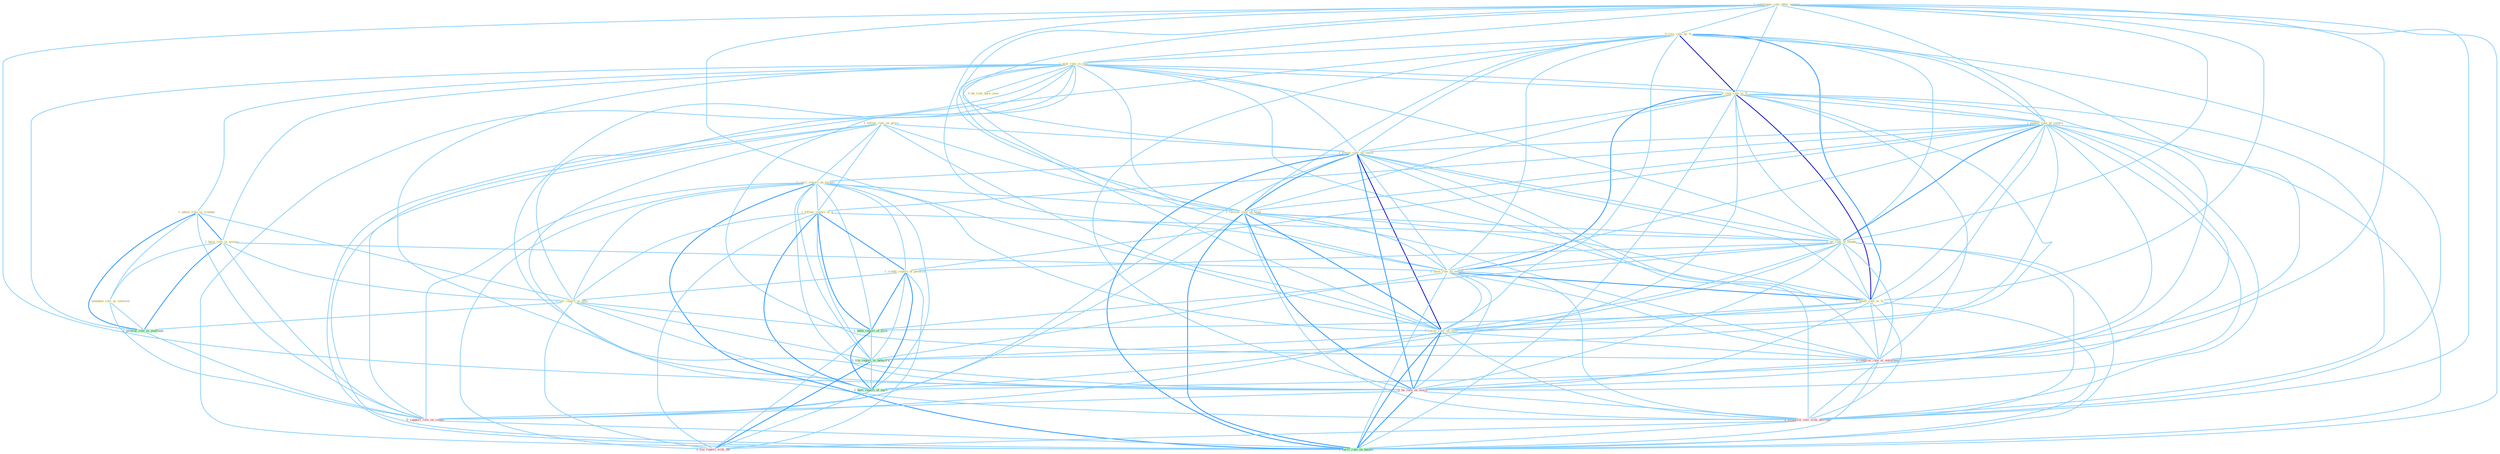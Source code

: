 Graph G{ 
    node
    [shape=polygon,style=filled,width=.5,height=.06,color="#BDFCC9",fixedsize=true,fontsize=4,
    fontcolor="#2f4f4f"];
    {node
    [color="#ffffe0", fontcolor="#8b7d6b"] "1_entitynam_rate_after_expens " "0_rais_rate_by_% " "1_post_rate_in_year " "1_admit_role_in_scandal " "0_rais_rate_to_% " "1_expect_rate_of_return " "1_follow_rule_on_price " "0_be_risk_dure_year " "1_lower_rate_on_stock " "1_carri_report_on_factori " "1_follow_report_of_a " "1_review_rate_on_bond " "1_hit_rate_of_leader " "1_have_role_in_assess " "0_have_rate_to_extent " "1_credit_report_of_genocid " "1_abandon_role_as_investor " "0_tell_report_in_offic " "0_boost_rate_to_% " "1_lower_rate_on_issu "}
{node [color="#fff0f5", fontcolor="#b22222"] "0_confirm_rate_at_entitynam " "0_ha_rate_on_morn " "0_support_role_on_condit " "0_establish_rate_with_descend " "0_file_report_with_the "}
edge [color="#B0E2FF"];

	"1_entitynam_rate_after_expens " -- "0_rais_rate_by_% " [w="1", color="#87cefa" ];
	"1_entitynam_rate_after_expens " -- "1_post_rate_in_year " [w="1", color="#87cefa" ];
	"1_entitynam_rate_after_expens " -- "0_rais_rate_to_% " [w="1", color="#87cefa" ];
	"1_entitynam_rate_after_expens " -- "1_expect_rate_of_return " [w="1", color="#87cefa" ];
	"1_entitynam_rate_after_expens " -- "1_lower_rate_on_stock " [w="1", color="#87cefa" ];
	"1_entitynam_rate_after_expens " -- "1_review_rate_on_bond " [w="1", color="#87cefa" ];
	"1_entitynam_rate_after_expens " -- "1_hit_rate_of_leader " [w="1", color="#87cefa" ];
	"1_entitynam_rate_after_expens " -- "0_have_rate_to_extent " [w="1", color="#87cefa" ];
	"1_entitynam_rate_after_expens " -- "0_boost_rate_to_% " [w="1", color="#87cefa" ];
	"1_entitynam_rate_after_expens " -- "1_lower_rate_on_issu " [w="1", color="#87cefa" ];
	"1_entitynam_rate_after_expens " -- "0_confirm_rate_at_entitynam " [w="1", color="#87cefa" ];
	"1_entitynam_rate_after_expens " -- "0_ha_rate_on_morn " [w="1", color="#87cefa" ];
	"1_entitynam_rate_after_expens " -- "0_establish_rate_with_descend " [w="1", color="#87cefa" ];
	"1_entitynam_rate_after_expens " -- "1_carri_rate_on_balanc " [w="1", color="#87cefa" ];
	"0_rais_rate_by_% " -- "1_post_rate_in_year " [w="1", color="#87cefa" ];
	"0_rais_rate_by_% " -- "0_rais_rate_to_% " [w="3", color="#0000cd" , len=0.6];
	"0_rais_rate_by_% " -- "1_expect_rate_of_return " [w="1", color="#87cefa" ];
	"0_rais_rate_by_% " -- "1_lower_rate_on_stock " [w="1", color="#87cefa" ];
	"0_rais_rate_by_% " -- "1_review_rate_on_bond " [w="1", color="#87cefa" ];
	"0_rais_rate_by_% " -- "1_hit_rate_of_leader " [w="1", color="#87cefa" ];
	"0_rais_rate_by_% " -- "0_have_rate_to_extent " [w="1", color="#87cefa" ];
	"0_rais_rate_by_% " -- "0_boost_rate_to_% " [w="2", color="#1e90ff" , len=0.8];
	"0_rais_rate_by_% " -- "1_lower_rate_on_issu " [w="1", color="#87cefa" ];
	"0_rais_rate_by_% " -- "0_confirm_rate_at_entitynam " [w="1", color="#87cefa" ];
	"0_rais_rate_by_% " -- "0_ha_rate_on_morn " [w="1", color="#87cefa" ];
	"0_rais_rate_by_% " -- "0_establish_rate_with_descend " [w="1", color="#87cefa" ];
	"0_rais_rate_by_% " -- "1_carri_rate_on_balanc " [w="1", color="#87cefa" ];
	"1_post_rate_in_year " -- "1_admit_role_in_scandal " [w="1", color="#87cefa" ];
	"1_post_rate_in_year " -- "0_rais_rate_to_% " [w="1", color="#87cefa" ];
	"1_post_rate_in_year " -- "1_expect_rate_of_return " [w="1", color="#87cefa" ];
	"1_post_rate_in_year " -- "0_be_risk_dure_year " [w="1", color="#87cefa" ];
	"1_post_rate_in_year " -- "1_lower_rate_on_stock " [w="1", color="#87cefa" ];
	"1_post_rate_in_year " -- "1_review_rate_on_bond " [w="1", color="#87cefa" ];
	"1_post_rate_in_year " -- "1_hit_rate_of_leader " [w="1", color="#87cefa" ];
	"1_post_rate_in_year " -- "1_have_role_in_assess " [w="1", color="#87cefa" ];
	"1_post_rate_in_year " -- "0_have_rate_to_extent " [w="1", color="#87cefa" ];
	"1_post_rate_in_year " -- "0_tell_report_in_offic " [w="1", color="#87cefa" ];
	"1_post_rate_in_year " -- "0_boost_rate_to_% " [w="1", color="#87cefa" ];
	"1_post_rate_in_year " -- "1_lower_rate_on_issu " [w="1", color="#87cefa" ];
	"1_post_rate_in_year " -- "0_confirm_rate_at_entitynam " [w="1", color="#87cefa" ];
	"1_post_rate_in_year " -- "1_portrai_role_in_yearnum " [w="1", color="#87cefa" ];
	"1_post_rate_in_year " -- "0_ha_rate_on_morn " [w="1", color="#87cefa" ];
	"1_post_rate_in_year " -- "0_establish_rate_with_descend " [w="1", color="#87cefa" ];
	"1_post_rate_in_year " -- "1_carri_rate_on_balanc " [w="1", color="#87cefa" ];
	"1_admit_role_in_scandal " -- "1_have_role_in_assess " [w="2", color="#1e90ff" , len=0.8];
	"1_admit_role_in_scandal " -- "1_abandon_role_as_investor " [w="1", color="#87cefa" ];
	"1_admit_role_in_scandal " -- "0_tell_report_in_offic " [w="1", color="#87cefa" ];
	"1_admit_role_in_scandal " -- "1_portrai_role_in_yearnum " [w="2", color="#1e90ff" , len=0.8];
	"1_admit_role_in_scandal " -- "0_support_role_on_condit " [w="1", color="#87cefa" ];
	"0_rais_rate_to_% " -- "1_expect_rate_of_return " [w="1", color="#87cefa" ];
	"0_rais_rate_to_% " -- "1_lower_rate_on_stock " [w="1", color="#87cefa" ];
	"0_rais_rate_to_% " -- "1_review_rate_on_bond " [w="1", color="#87cefa" ];
	"0_rais_rate_to_% " -- "1_hit_rate_of_leader " [w="1", color="#87cefa" ];
	"0_rais_rate_to_% " -- "0_have_rate_to_extent " [w="2", color="#1e90ff" , len=0.8];
	"0_rais_rate_to_% " -- "0_boost_rate_to_% " [w="3", color="#0000cd" , len=0.6];
	"0_rais_rate_to_% " -- "1_lower_rate_on_issu " [w="1", color="#87cefa" ];
	"0_rais_rate_to_% " -- "0_confirm_rate_at_entitynam " [w="1", color="#87cefa" ];
	"0_rais_rate_to_% " -- "1_file_report_to_network " [w="1", color="#87cefa" ];
	"0_rais_rate_to_% " -- "0_ha_rate_on_morn " [w="1", color="#87cefa" ];
	"0_rais_rate_to_% " -- "0_establish_rate_with_descend " [w="1", color="#87cefa" ];
	"0_rais_rate_to_% " -- "1_carri_rate_on_balanc " [w="1", color="#87cefa" ];
	"1_expect_rate_of_return " -- "1_lower_rate_on_stock " [w="1", color="#87cefa" ];
	"1_expect_rate_of_return " -- "1_follow_report_of_a " [w="1", color="#87cefa" ];
	"1_expect_rate_of_return " -- "1_review_rate_on_bond " [w="1", color="#87cefa" ];
	"1_expect_rate_of_return " -- "1_hit_rate_of_leader " [w="2", color="#1e90ff" , len=0.8];
	"1_expect_rate_of_return " -- "0_have_rate_to_extent " [w="1", color="#87cefa" ];
	"1_expect_rate_of_return " -- "1_credit_report_of_genocid " [w="1", color="#87cefa" ];
	"1_expect_rate_of_return " -- "0_boost_rate_to_% " [w="1", color="#87cefa" ];
	"1_expect_rate_of_return " -- "1_lower_rate_on_issu " [w="1", color="#87cefa" ];
	"1_expect_rate_of_return " -- "0_confirm_rate_at_entitynam " [w="1", color="#87cefa" ];
	"1_expect_rate_of_return " -- "1_been_report_of_firm " [w="1", color="#87cefa" ];
	"1_expect_rate_of_return " -- "0_ha_rate_on_morn " [w="1", color="#87cefa" ];
	"1_expect_rate_of_return " -- "1_hurt_report_of_earn " [w="1", color="#87cefa" ];
	"1_expect_rate_of_return " -- "0_establish_rate_with_descend " [w="1", color="#87cefa" ];
	"1_expect_rate_of_return " -- "1_carri_rate_on_balanc " [w="1", color="#87cefa" ];
	"1_follow_rule_on_price " -- "1_lower_rate_on_stock " [w="1", color="#87cefa" ];
	"1_follow_rule_on_price " -- "1_carri_report_on_factori " [w="1", color="#87cefa" ];
	"1_follow_rule_on_price " -- "1_follow_report_of_a " [w="1", color="#87cefa" ];
	"1_follow_rule_on_price " -- "1_review_rate_on_bond " [w="1", color="#87cefa" ];
	"1_follow_rule_on_price " -- "1_lower_rate_on_issu " [w="1", color="#87cefa" ];
	"1_follow_rule_on_price " -- "0_ha_rate_on_morn " [w="1", color="#87cefa" ];
	"1_follow_rule_on_price " -- "0_support_role_on_condit " [w="1", color="#87cefa" ];
	"1_follow_rule_on_price " -- "1_carri_rate_on_balanc " [w="1", color="#87cefa" ];
	"1_lower_rate_on_stock " -- "1_carri_report_on_factori " [w="1", color="#87cefa" ];
	"1_lower_rate_on_stock " -- "1_review_rate_on_bond " [w="2", color="#1e90ff" , len=0.8];
	"1_lower_rate_on_stock " -- "1_hit_rate_of_leader " [w="1", color="#87cefa" ];
	"1_lower_rate_on_stock " -- "0_have_rate_to_extent " [w="1", color="#87cefa" ];
	"1_lower_rate_on_stock " -- "0_boost_rate_to_% " [w="1", color="#87cefa" ];
	"1_lower_rate_on_stock " -- "1_lower_rate_on_issu " [w="3", color="#0000cd" , len=0.6];
	"1_lower_rate_on_stock " -- "0_confirm_rate_at_entitynam " [w="1", color="#87cefa" ];
	"1_lower_rate_on_stock " -- "0_ha_rate_on_morn " [w="2", color="#1e90ff" , len=0.8];
	"1_lower_rate_on_stock " -- "0_support_role_on_condit " [w="1", color="#87cefa" ];
	"1_lower_rate_on_stock " -- "0_establish_rate_with_descend " [w="1", color="#87cefa" ];
	"1_lower_rate_on_stock " -- "1_carri_rate_on_balanc " [w="2", color="#1e90ff" , len=0.8];
	"1_carri_report_on_factori " -- "1_follow_report_of_a " [w="1", color="#87cefa" ];
	"1_carri_report_on_factori " -- "1_review_rate_on_bond " [w="1", color="#87cefa" ];
	"1_carri_report_on_factori " -- "1_credit_report_of_genocid " [w="1", color="#87cefa" ];
	"1_carri_report_on_factori " -- "0_tell_report_in_offic " [w="1", color="#87cefa" ];
	"1_carri_report_on_factori " -- "1_lower_rate_on_issu " [w="1", color="#87cefa" ];
	"1_carri_report_on_factori " -- "1_been_report_of_firm " [w="1", color="#87cefa" ];
	"1_carri_report_on_factori " -- "1_file_report_to_network " [w="1", color="#87cefa" ];
	"1_carri_report_on_factori " -- "0_ha_rate_on_morn " [w="1", color="#87cefa" ];
	"1_carri_report_on_factori " -- "1_hurt_report_of_earn " [w="1", color="#87cefa" ];
	"1_carri_report_on_factori " -- "0_support_role_on_condit " [w="1", color="#87cefa" ];
	"1_carri_report_on_factori " -- "1_carri_rate_on_balanc " [w="2", color="#1e90ff" , len=0.8];
	"1_carri_report_on_factori " -- "0_file_report_with_the " [w="1", color="#87cefa" ];
	"1_follow_report_of_a " -- "1_hit_rate_of_leader " [w="1", color="#87cefa" ];
	"1_follow_report_of_a " -- "1_credit_report_of_genocid " [w="2", color="#1e90ff" , len=0.8];
	"1_follow_report_of_a " -- "0_tell_report_in_offic " [w="1", color="#87cefa" ];
	"1_follow_report_of_a " -- "1_been_report_of_firm " [w="2", color="#1e90ff" , len=0.8];
	"1_follow_report_of_a " -- "1_file_report_to_network " [w="1", color="#87cefa" ];
	"1_follow_report_of_a " -- "1_hurt_report_of_earn " [w="2", color="#1e90ff" , len=0.8];
	"1_follow_report_of_a " -- "0_file_report_with_the " [w="1", color="#87cefa" ];
	"1_review_rate_on_bond " -- "1_hit_rate_of_leader " [w="1", color="#87cefa" ];
	"1_review_rate_on_bond " -- "0_have_rate_to_extent " [w="1", color="#87cefa" ];
	"1_review_rate_on_bond " -- "0_boost_rate_to_% " [w="1", color="#87cefa" ];
	"1_review_rate_on_bond " -- "1_lower_rate_on_issu " [w="2", color="#1e90ff" , len=0.8];
	"1_review_rate_on_bond " -- "0_confirm_rate_at_entitynam " [w="1", color="#87cefa" ];
	"1_review_rate_on_bond " -- "0_ha_rate_on_morn " [w="2", color="#1e90ff" , len=0.8];
	"1_review_rate_on_bond " -- "0_support_role_on_condit " [w="1", color="#87cefa" ];
	"1_review_rate_on_bond " -- "0_establish_rate_with_descend " [w="1", color="#87cefa" ];
	"1_review_rate_on_bond " -- "1_carri_rate_on_balanc " [w="2", color="#1e90ff" , len=0.8];
	"1_hit_rate_of_leader " -- "0_have_rate_to_extent " [w="1", color="#87cefa" ];
	"1_hit_rate_of_leader " -- "1_credit_report_of_genocid " [w="1", color="#87cefa" ];
	"1_hit_rate_of_leader " -- "0_boost_rate_to_% " [w="1", color="#87cefa" ];
	"1_hit_rate_of_leader " -- "1_lower_rate_on_issu " [w="1", color="#87cefa" ];
	"1_hit_rate_of_leader " -- "0_confirm_rate_at_entitynam " [w="1", color="#87cefa" ];
	"1_hit_rate_of_leader " -- "1_been_report_of_firm " [w="1", color="#87cefa" ];
	"1_hit_rate_of_leader " -- "0_ha_rate_on_morn " [w="1", color="#87cefa" ];
	"1_hit_rate_of_leader " -- "1_hurt_report_of_earn " [w="1", color="#87cefa" ];
	"1_hit_rate_of_leader " -- "0_establish_rate_with_descend " [w="1", color="#87cefa" ];
	"1_hit_rate_of_leader " -- "1_carri_rate_on_balanc " [w="1", color="#87cefa" ];
	"1_have_role_in_assess " -- "0_have_rate_to_extent " [w="1", color="#87cefa" ];
	"1_have_role_in_assess " -- "1_abandon_role_as_investor " [w="1", color="#87cefa" ];
	"1_have_role_in_assess " -- "0_tell_report_in_offic " [w="1", color="#87cefa" ];
	"1_have_role_in_assess " -- "1_portrai_role_in_yearnum " [w="2", color="#1e90ff" , len=0.8];
	"1_have_role_in_assess " -- "0_support_role_on_condit " [w="1", color="#87cefa" ];
	"0_have_rate_to_extent " -- "0_boost_rate_to_% " [w="2", color="#1e90ff" , len=0.8];
	"0_have_rate_to_extent " -- "1_lower_rate_on_issu " [w="1", color="#87cefa" ];
	"0_have_rate_to_extent " -- "0_confirm_rate_at_entitynam " [w="1", color="#87cefa" ];
	"0_have_rate_to_extent " -- "1_file_report_to_network " [w="1", color="#87cefa" ];
	"0_have_rate_to_extent " -- "0_ha_rate_on_morn " [w="1", color="#87cefa" ];
	"0_have_rate_to_extent " -- "0_establish_rate_with_descend " [w="1", color="#87cefa" ];
	"0_have_rate_to_extent " -- "1_carri_rate_on_balanc " [w="1", color="#87cefa" ];
	"1_credit_report_of_genocid " -- "0_tell_report_in_offic " [w="1", color="#87cefa" ];
	"1_credit_report_of_genocid " -- "1_been_report_of_firm " [w="2", color="#1e90ff" , len=0.8];
	"1_credit_report_of_genocid " -- "1_file_report_to_network " [w="1", color="#87cefa" ];
	"1_credit_report_of_genocid " -- "1_hurt_report_of_earn " [w="2", color="#1e90ff" , len=0.8];
	"1_credit_report_of_genocid " -- "0_file_report_with_the " [w="1", color="#87cefa" ];
	"1_abandon_role_as_investor " -- "1_portrai_role_in_yearnum " [w="1", color="#87cefa" ];
	"1_abandon_role_as_investor " -- "0_support_role_on_condit " [w="1", color="#87cefa" ];
	"0_tell_report_in_offic " -- "1_been_report_of_firm " [w="1", color="#87cefa" ];
	"0_tell_report_in_offic " -- "1_file_report_to_network " [w="1", color="#87cefa" ];
	"0_tell_report_in_offic " -- "1_portrai_role_in_yearnum " [w="1", color="#87cefa" ];
	"0_tell_report_in_offic " -- "1_hurt_report_of_earn " [w="1", color="#87cefa" ];
	"0_tell_report_in_offic " -- "0_file_report_with_the " [w="1", color="#87cefa" ];
	"0_boost_rate_to_% " -- "1_lower_rate_on_issu " [w="1", color="#87cefa" ];
	"0_boost_rate_to_% " -- "0_confirm_rate_at_entitynam " [w="1", color="#87cefa" ];
	"0_boost_rate_to_% " -- "1_file_report_to_network " [w="1", color="#87cefa" ];
	"0_boost_rate_to_% " -- "0_ha_rate_on_morn " [w="1", color="#87cefa" ];
	"0_boost_rate_to_% " -- "0_establish_rate_with_descend " [w="1", color="#87cefa" ];
	"0_boost_rate_to_% " -- "1_carri_rate_on_balanc " [w="1", color="#87cefa" ];
	"1_lower_rate_on_issu " -- "0_confirm_rate_at_entitynam " [w="1", color="#87cefa" ];
	"1_lower_rate_on_issu " -- "0_ha_rate_on_morn " [w="2", color="#1e90ff" , len=0.8];
	"1_lower_rate_on_issu " -- "0_support_role_on_condit " [w="1", color="#87cefa" ];
	"1_lower_rate_on_issu " -- "0_establish_rate_with_descend " [w="1", color="#87cefa" ];
	"1_lower_rate_on_issu " -- "1_carri_rate_on_balanc " [w="2", color="#1e90ff" , len=0.8];
	"0_confirm_rate_at_entitynam " -- "0_ha_rate_on_morn " [w="1", color="#87cefa" ];
	"0_confirm_rate_at_entitynam " -- "0_establish_rate_with_descend " [w="1", color="#87cefa" ];
	"0_confirm_rate_at_entitynam " -- "1_carri_rate_on_balanc " [w="1", color="#87cefa" ];
	"1_been_report_of_firm " -- "1_file_report_to_network " [w="1", color="#87cefa" ];
	"1_been_report_of_firm " -- "1_hurt_report_of_earn " [w="2", color="#1e90ff" , len=0.8];
	"1_been_report_of_firm " -- "0_file_report_with_the " [w="1", color="#87cefa" ];
	"1_file_report_to_network " -- "1_hurt_report_of_earn " [w="1", color="#87cefa" ];
	"1_file_report_to_network " -- "0_file_report_with_the " [w="2", color="#1e90ff" , len=0.8];
	"1_portrai_role_in_yearnum " -- "0_support_role_on_condit " [w="1", color="#87cefa" ];
	"0_ha_rate_on_morn " -- "0_support_role_on_condit " [w="1", color="#87cefa" ];
	"0_ha_rate_on_morn " -- "0_establish_rate_with_descend " [w="1", color="#87cefa" ];
	"0_ha_rate_on_morn " -- "1_carri_rate_on_balanc " [w="2", color="#1e90ff" , len=0.8];
	"1_hurt_report_of_earn " -- "0_file_report_with_the " [w="1", color="#87cefa" ];
	"0_support_role_on_condit " -- "1_carri_rate_on_balanc " [w="1", color="#87cefa" ];
	"0_establish_rate_with_descend " -- "1_carri_rate_on_balanc " [w="1", color="#87cefa" ];
	"0_establish_rate_with_descend " -- "0_file_report_with_the " [w="1", color="#87cefa" ];
}